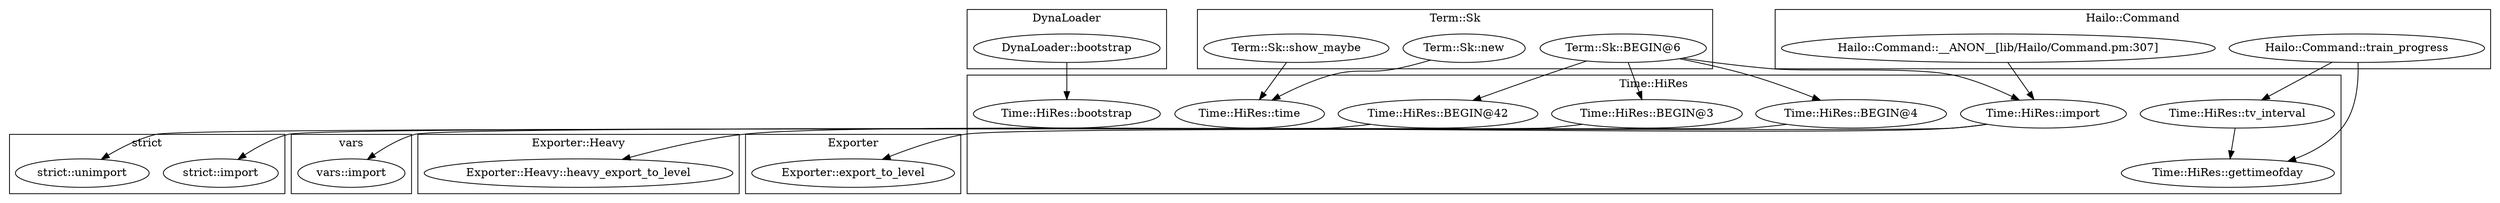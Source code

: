 digraph {
graph [overlap=false]
subgraph cluster_DynaLoader {
	label="DynaLoader";
	"DynaLoader::bootstrap";
}
subgraph cluster_vars {
	label="vars";
	"vars::import";
}
subgraph cluster_strict {
	label="strict";
	"strict::import";
	"strict::unimport";
}
subgraph cluster_Exporter_Heavy {
	label="Exporter::Heavy";
	"Exporter::Heavy::heavy_export_to_level";
}
subgraph cluster_Exporter {
	label="Exporter";
	"Exporter::export_to_level";
}
subgraph cluster_Term_Sk {
	label="Term::Sk";
	"Term::Sk::BEGIN@6";
	"Term::Sk::new";
	"Term::Sk::show_maybe";
}
subgraph cluster_Time_HiRes {
	label="Time::HiRes";
	"Time::HiRes::gettimeofday";
	"Time::HiRes::BEGIN@42";
	"Time::HiRes::BEGIN@4";
	"Time::HiRes::BEGIN@3";
	"Time::HiRes::import";
	"Time::HiRes::tv_interval";
	"Time::HiRes::time";
	"Time::HiRes::bootstrap";
}
subgraph cluster_Hailo_Command {
	label="Hailo::Command";
	"Hailo::Command::__ANON__[lib/Hailo/Command.pm:307]";
	"Hailo::Command::train_progress";
}
"Term::Sk::BEGIN@6" -> "Time::HiRes::BEGIN@4";
"DynaLoader::bootstrap" -> "Time::HiRes::bootstrap";
"Hailo::Command::train_progress" -> "Time::HiRes::tv_interval";
"Time::HiRes::import" -> "Exporter::Heavy::heavy_export_to_level";
"Term::Sk::BEGIN@6" -> "Time::HiRes::BEGIN@42";
"Time::HiRes::import" -> "Exporter::export_to_level";
"Time::HiRes::tv_interval" -> "Time::HiRes::gettimeofday";
"Hailo::Command::train_progress" -> "Time::HiRes::gettimeofday";
"Time::HiRes::BEGIN@42" -> "strict::unimport";
"Term::Sk::BEGIN@6" -> "Time::HiRes::import";
"Hailo::Command::__ANON__[lib/Hailo/Command.pm:307]" -> "Time::HiRes::import";
"Time::HiRes::BEGIN@4" -> "vars::import";
"Term::Sk::new" -> "Time::HiRes::time";
"Term::Sk::show_maybe" -> "Time::HiRes::time";
"Term::Sk::BEGIN@6" -> "Time::HiRes::BEGIN@3";
"Time::HiRes::BEGIN@3" -> "strict::import";
}
